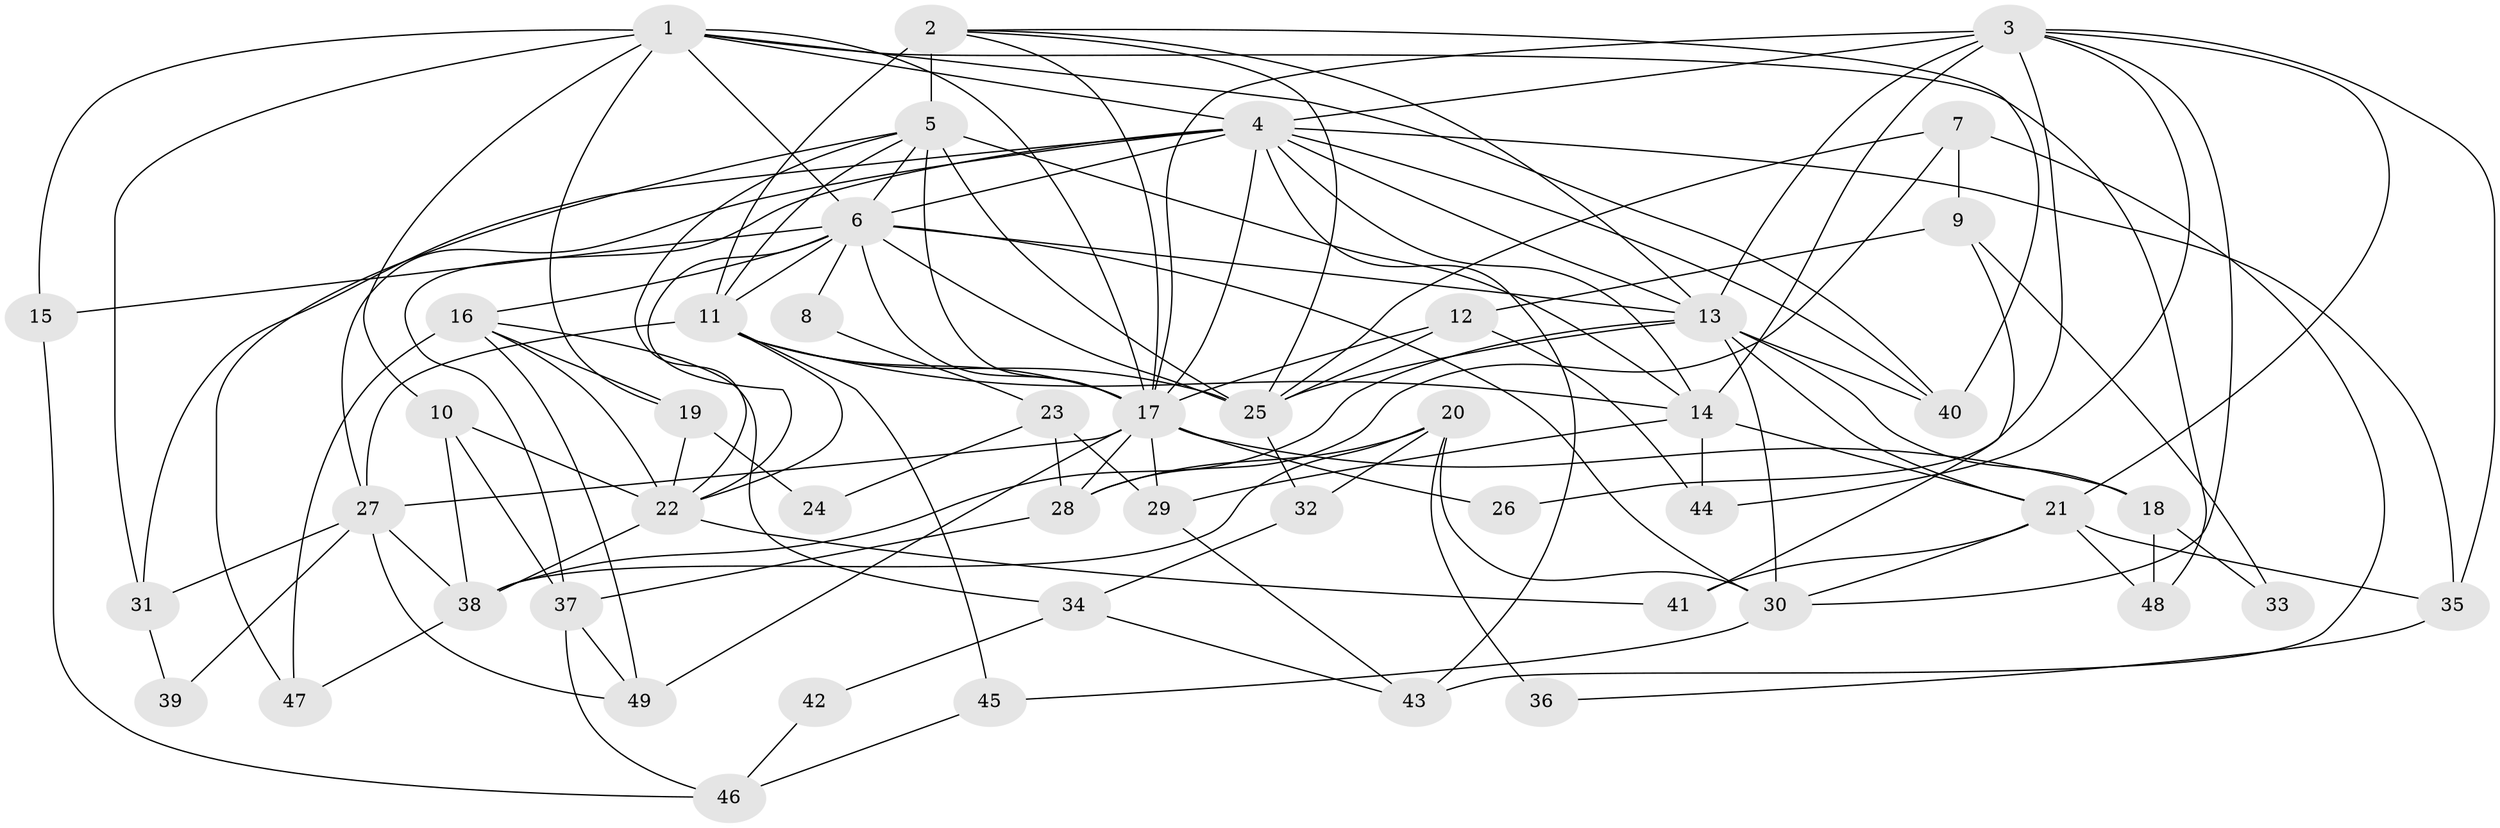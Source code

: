 // original degree distribution, {3: 0.21428571428571427, 4: 0.40816326530612246, 5: 0.1836734693877551, 6: 0.061224489795918366, 2: 0.10204081632653061, 8: 0.02040816326530612, 7: 0.01020408163265306}
// Generated by graph-tools (version 1.1) at 2025/35/03/09/25 02:35:55]
// undirected, 49 vertices, 127 edges
graph export_dot {
graph [start="1"]
  node [color=gray90,style=filled];
  1;
  2;
  3;
  4;
  5;
  6;
  7;
  8;
  9;
  10;
  11;
  12;
  13;
  14;
  15;
  16;
  17;
  18;
  19;
  20;
  21;
  22;
  23;
  24;
  25;
  26;
  27;
  28;
  29;
  30;
  31;
  32;
  33;
  34;
  35;
  36;
  37;
  38;
  39;
  40;
  41;
  42;
  43;
  44;
  45;
  46;
  47;
  48;
  49;
  1 -- 4 [weight=1.0];
  1 -- 6 [weight=2.0];
  1 -- 10 [weight=1.0];
  1 -- 15 [weight=1.0];
  1 -- 17 [weight=2.0];
  1 -- 19 [weight=1.0];
  1 -- 31 [weight=1.0];
  1 -- 40 [weight=2.0];
  1 -- 48 [weight=1.0];
  2 -- 5 [weight=4.0];
  2 -- 11 [weight=3.0];
  2 -- 13 [weight=1.0];
  2 -- 17 [weight=1.0];
  2 -- 25 [weight=2.0];
  2 -- 40 [weight=1.0];
  3 -- 4 [weight=1.0];
  3 -- 13 [weight=1.0];
  3 -- 14 [weight=2.0];
  3 -- 17 [weight=1.0];
  3 -- 21 [weight=1.0];
  3 -- 26 [weight=1.0];
  3 -- 30 [weight=1.0];
  3 -- 35 [weight=1.0];
  3 -- 44 [weight=1.0];
  4 -- 6 [weight=3.0];
  4 -- 13 [weight=1.0];
  4 -- 14 [weight=1.0];
  4 -- 17 [weight=2.0];
  4 -- 27 [weight=1.0];
  4 -- 31 [weight=1.0];
  4 -- 35 [weight=1.0];
  4 -- 37 [weight=1.0];
  4 -- 40 [weight=1.0];
  4 -- 43 [weight=1.0];
  5 -- 6 [weight=1.0];
  5 -- 11 [weight=1.0];
  5 -- 14 [weight=1.0];
  5 -- 17 [weight=1.0];
  5 -- 22 [weight=1.0];
  5 -- 25 [weight=1.0];
  5 -- 47 [weight=1.0];
  6 -- 8 [weight=1.0];
  6 -- 11 [weight=1.0];
  6 -- 13 [weight=1.0];
  6 -- 15 [weight=1.0];
  6 -- 16 [weight=1.0];
  6 -- 17 [weight=2.0];
  6 -- 22 [weight=1.0];
  6 -- 25 [weight=1.0];
  6 -- 30 [weight=1.0];
  7 -- 9 [weight=1.0];
  7 -- 25 [weight=1.0];
  7 -- 28 [weight=1.0];
  7 -- 43 [weight=1.0];
  8 -- 23 [weight=1.0];
  9 -- 12 [weight=1.0];
  9 -- 33 [weight=1.0];
  9 -- 41 [weight=1.0];
  10 -- 22 [weight=2.0];
  10 -- 37 [weight=1.0];
  10 -- 38 [weight=1.0];
  11 -- 14 [weight=1.0];
  11 -- 17 [weight=1.0];
  11 -- 22 [weight=1.0];
  11 -- 25 [weight=1.0];
  11 -- 27 [weight=1.0];
  11 -- 45 [weight=1.0];
  12 -- 17 [weight=1.0];
  12 -- 25 [weight=1.0];
  12 -- 44 [weight=1.0];
  13 -- 18 [weight=1.0];
  13 -- 21 [weight=1.0];
  13 -- 25 [weight=1.0];
  13 -- 30 [weight=2.0];
  13 -- 38 [weight=1.0];
  13 -- 40 [weight=2.0];
  14 -- 21 [weight=1.0];
  14 -- 29 [weight=1.0];
  14 -- 44 [weight=1.0];
  15 -- 46 [weight=1.0];
  16 -- 19 [weight=1.0];
  16 -- 22 [weight=1.0];
  16 -- 34 [weight=1.0];
  16 -- 47 [weight=2.0];
  16 -- 49 [weight=1.0];
  17 -- 18 [weight=1.0];
  17 -- 26 [weight=1.0];
  17 -- 27 [weight=1.0];
  17 -- 28 [weight=1.0];
  17 -- 29 [weight=1.0];
  17 -- 49 [weight=1.0];
  18 -- 33 [weight=1.0];
  18 -- 48 [weight=1.0];
  19 -- 22 [weight=1.0];
  19 -- 24 [weight=1.0];
  20 -- 28 [weight=1.0];
  20 -- 30 [weight=1.0];
  20 -- 32 [weight=1.0];
  20 -- 36 [weight=1.0];
  20 -- 38 [weight=1.0];
  21 -- 30 [weight=1.0];
  21 -- 35 [weight=1.0];
  21 -- 41 [weight=1.0];
  21 -- 48 [weight=1.0];
  22 -- 38 [weight=2.0];
  22 -- 41 [weight=1.0];
  23 -- 24 [weight=1.0];
  23 -- 28 [weight=1.0];
  23 -- 29 [weight=1.0];
  25 -- 32 [weight=1.0];
  27 -- 31 [weight=1.0];
  27 -- 38 [weight=1.0];
  27 -- 39 [weight=1.0];
  27 -- 49 [weight=1.0];
  28 -- 37 [weight=1.0];
  29 -- 43 [weight=1.0];
  30 -- 45 [weight=1.0];
  31 -- 39 [weight=1.0];
  32 -- 34 [weight=1.0];
  34 -- 42 [weight=1.0];
  34 -- 43 [weight=1.0];
  35 -- 36 [weight=1.0];
  37 -- 46 [weight=1.0];
  37 -- 49 [weight=1.0];
  38 -- 47 [weight=1.0];
  42 -- 46 [weight=1.0];
  45 -- 46 [weight=1.0];
}
